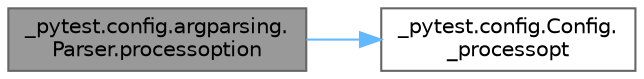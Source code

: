 digraph "_pytest.config.argparsing.Parser.processoption"
{
 // LATEX_PDF_SIZE
  bgcolor="transparent";
  edge [fontname=Helvetica,fontsize=10,labelfontname=Helvetica,labelfontsize=10];
  node [fontname=Helvetica,fontsize=10,shape=box,height=0.2,width=0.4];
  rankdir="LR";
  Node1 [id="Node000001",label="_pytest.config.argparsing.\lParser.processoption",height=0.2,width=0.4,color="gray40", fillcolor="grey60", style="filled", fontcolor="black",tooltip=" "];
  Node1 -> Node2 [id="edge1_Node000001_Node000002",color="steelblue1",style="solid",tooltip=" "];
  Node2 [id="Node000002",label="_pytest.config.Config.\l_processopt",height=0.2,width=0.4,color="grey40", fillcolor="white", style="filled",URL="$class__pytest_1_1config_1_1_config.html#ada000f2f4ba482829d476774c68e07aa",tooltip=" "];
}
